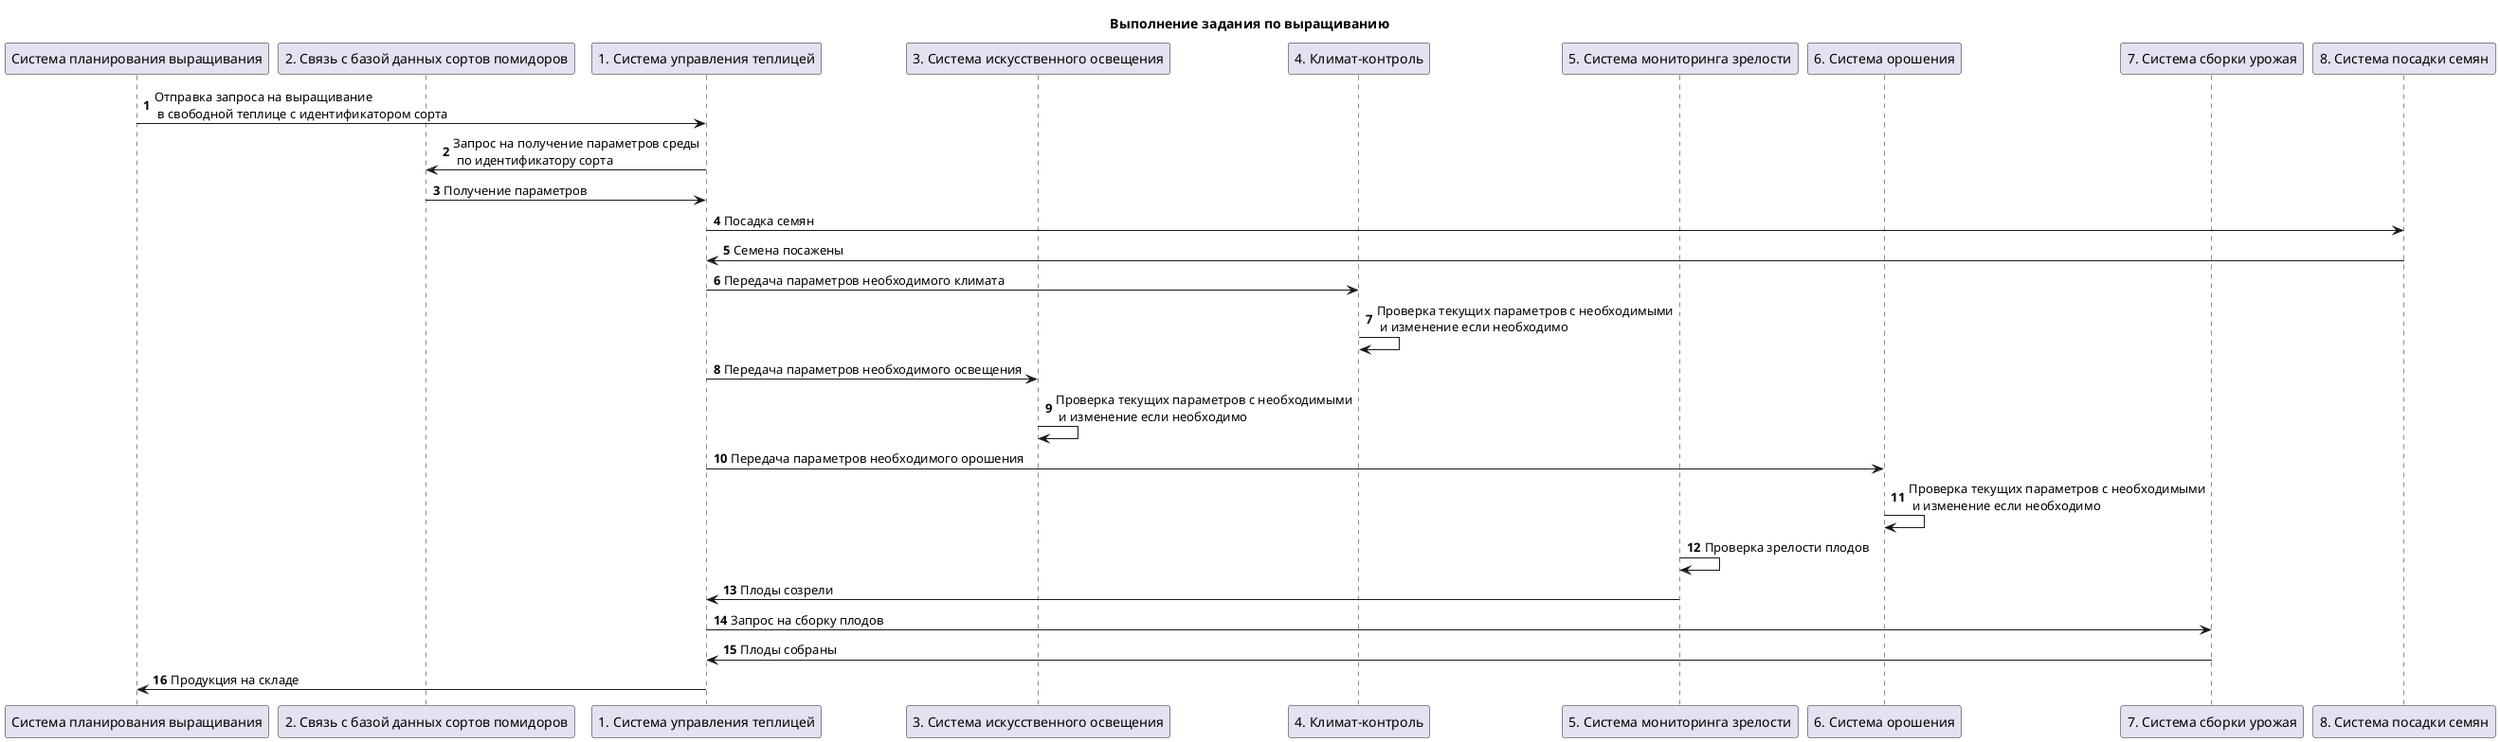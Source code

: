 @startuml "usecases"

title "Выполнение задания по выращиванию"

participant "Система планирования выращивания" as growing_manager_system
participant "2. Связь с базой данных сортов помидоров" as tomato_db_connection
participant "1. Система управления теплицей" as greenhouse_manager_system
participant "3. Система искусственного освещения" as lighting_system
participant "4. Климат-контроль" as climate_control
participant "5. Система мониторинга зрелости" as maturity_monitoring_system
participant "6. Система орошения" as irrigation_system
participant "7. Система сборки урожая" as harvest_system
participant "8. Система посадки семян" as seed_planting_system

autonumber

growing_manager_system -> greenhouse_manager_system: Отправка запроса на выращивание\n в свободной теплице с идентификатором сорта

greenhouse_manager_system -> tomato_db_connection: Запрос на получение параметров среды\n по идентификатору сорта
tomato_db_connection -> greenhouse_manager_system: Получение параметров

greenhouse_manager_system -> seed_planting_system: Посадка семян
seed_planting_system -> greenhouse_manager_system: Семена посажены

greenhouse_manager_system -> climate_control: Передача параметров необходимого климата
climate_control -> climate_control: Проверка текущих параметров с необходимыми\n и изменение если необходимо

greenhouse_manager_system -> lighting_system: Передача параметров необходимого освещения
lighting_system -> lighting_system: Проверка текущих параметров с необходимыми\n и изменение если необходимо

greenhouse_manager_system -> irrigation_system: Передача параметров необходимого орошения
irrigation_system -> irrigation_system: Проверка текущих параметров с необходимыми\n и изменение если необходимо

maturity_monitoring_system -> maturity_monitoring_system: Проверка зрелости плодов
maturity_monitoring_system -> greenhouse_manager_system: Плоды созрели

greenhouse_manager_system -> harvest_system: Запрос на сборку плодов
harvest_system -> greenhouse_manager_system: Плоды собраны

greenhouse_manager_system -> growing_manager_system: Продукция на складе

@enduml